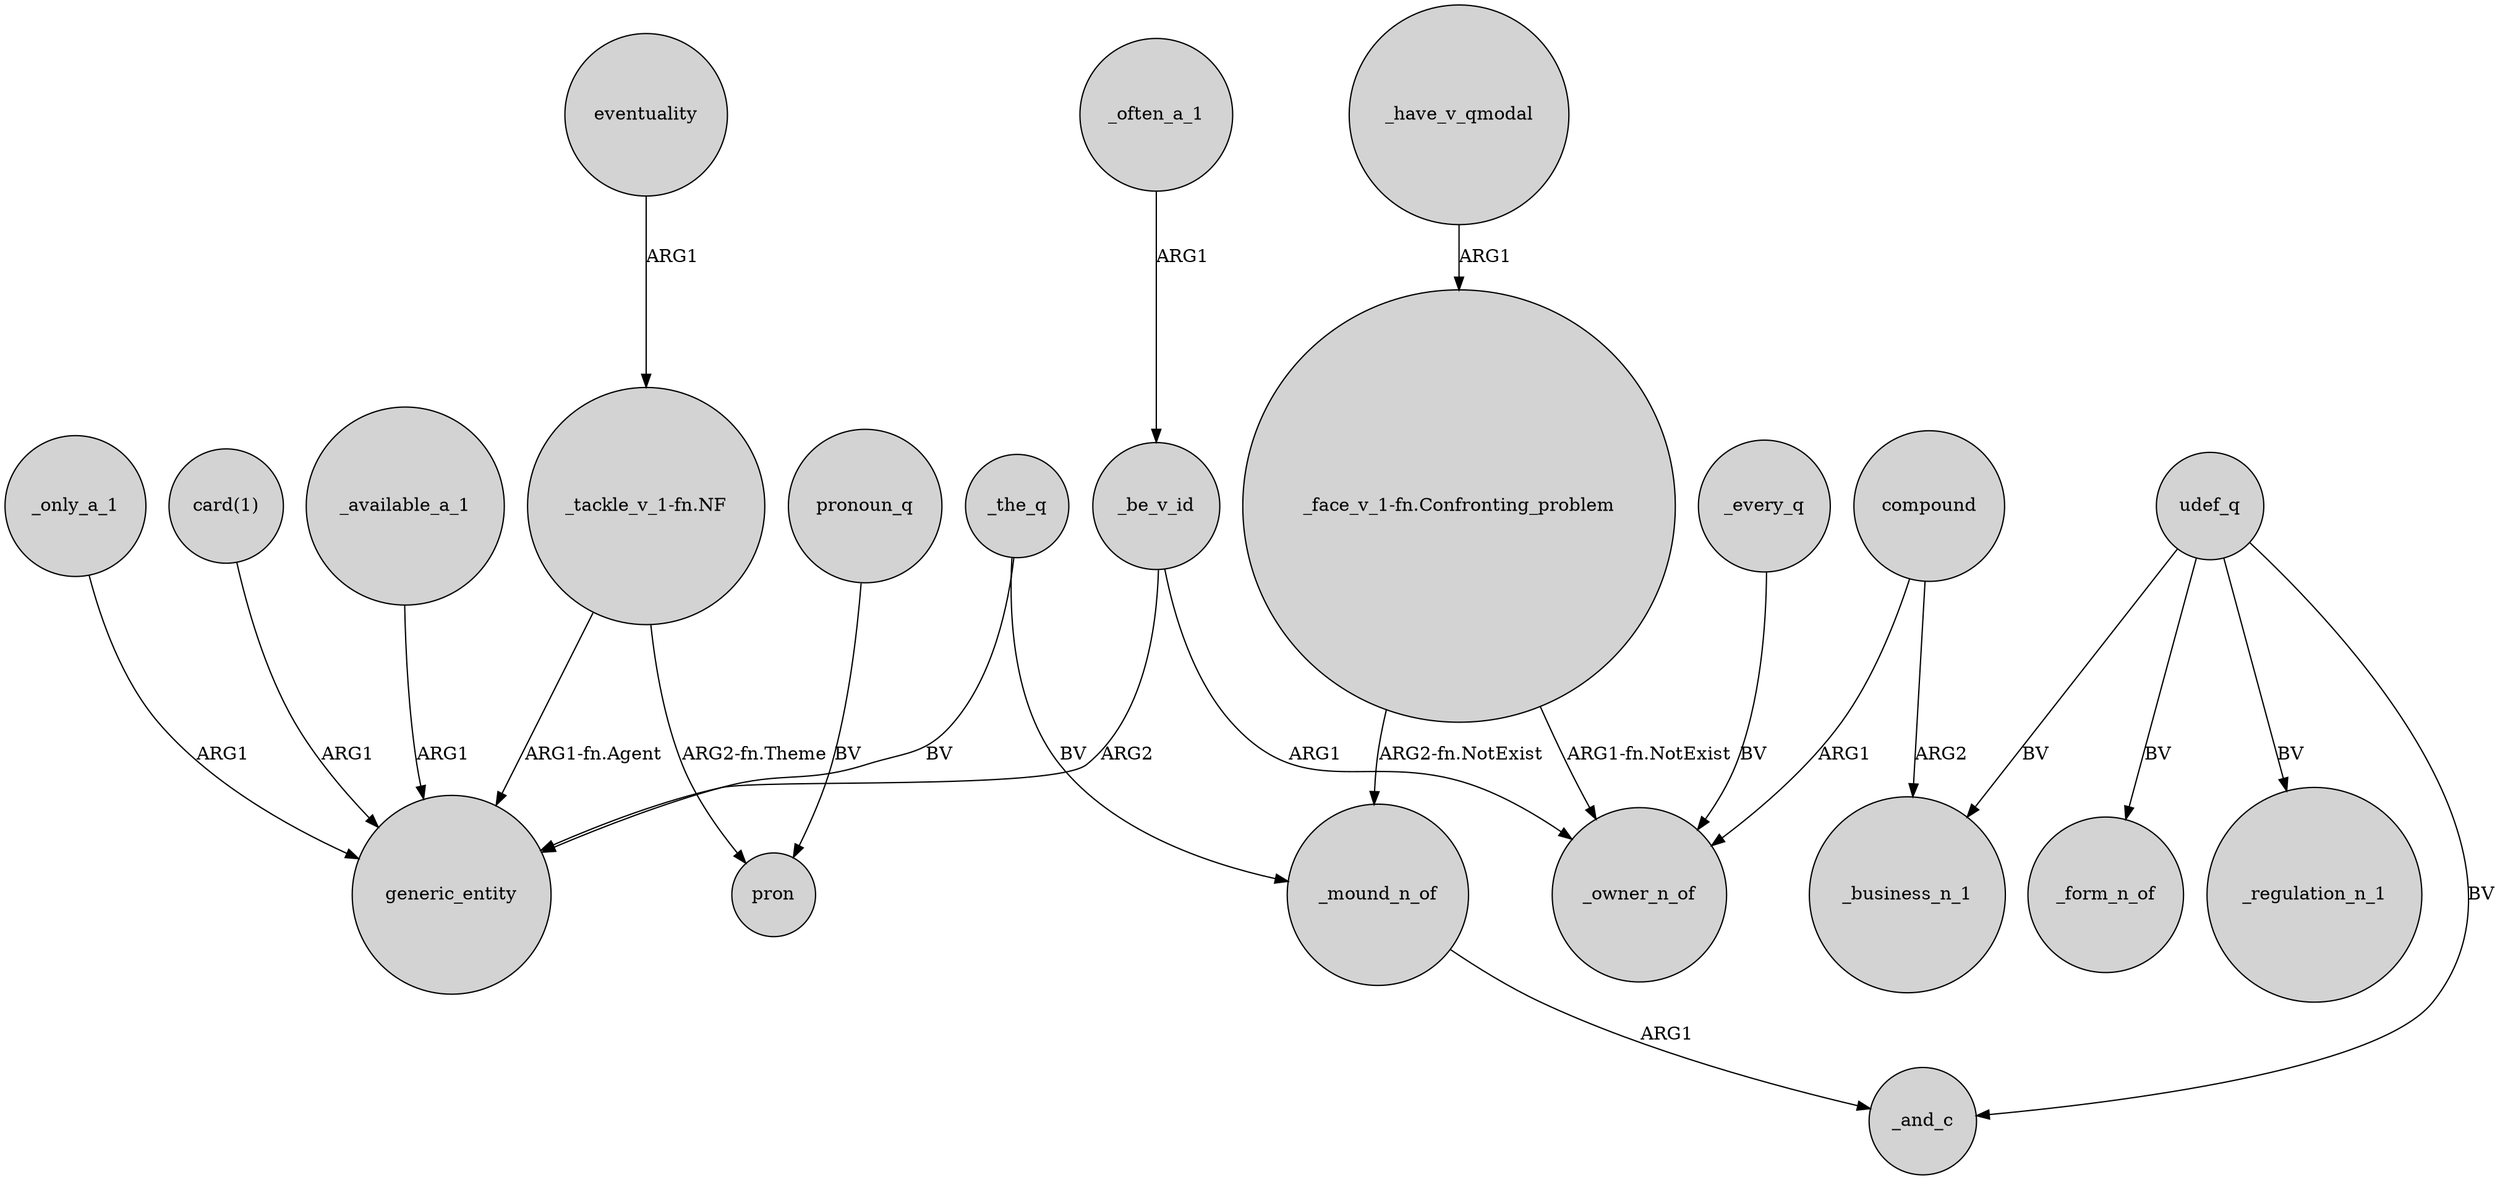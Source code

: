 digraph {
	node [shape=circle style=filled]
	_the_q -> generic_entity [label=BV]
	_only_a_1 -> generic_entity [label=ARG1]
	_every_q -> _owner_n_of [label=BV]
	_mound_n_of -> _and_c [label=ARG1]
	_available_a_1 -> generic_entity [label=ARG1]
	"_tackle_v_1-fn.NF" -> generic_entity [label="ARG1-fn.Agent"]
	"_tackle_v_1-fn.NF" -> pron [label="ARG2-fn.Theme"]
	_be_v_id -> generic_entity [label=ARG2]
	pronoun_q -> pron [label=BV]
	_be_v_id -> _owner_n_of [label=ARG1]
	_often_a_1 -> _be_v_id [label=ARG1]
	"_face_v_1-fn.Confronting_problem" -> _mound_n_of [label="ARG2-fn.NotExist"]
	compound -> _business_n_1 [label=ARG2]
	eventuality -> "_tackle_v_1-fn.NF" [label=ARG1]
	udef_q -> _form_n_of [label=BV]
	_have_v_qmodal -> "_face_v_1-fn.Confronting_problem" [label=ARG1]
	_the_q -> _mound_n_of [label=BV]
	udef_q -> _business_n_1 [label=BV]
	"card(1)" -> generic_entity [label=ARG1]
	udef_q -> _regulation_n_1 [label=BV]
	compound -> _owner_n_of [label=ARG1]
	udef_q -> _and_c [label=BV]
	"_face_v_1-fn.Confronting_problem" -> _owner_n_of [label="ARG1-fn.NotExist"]
}
